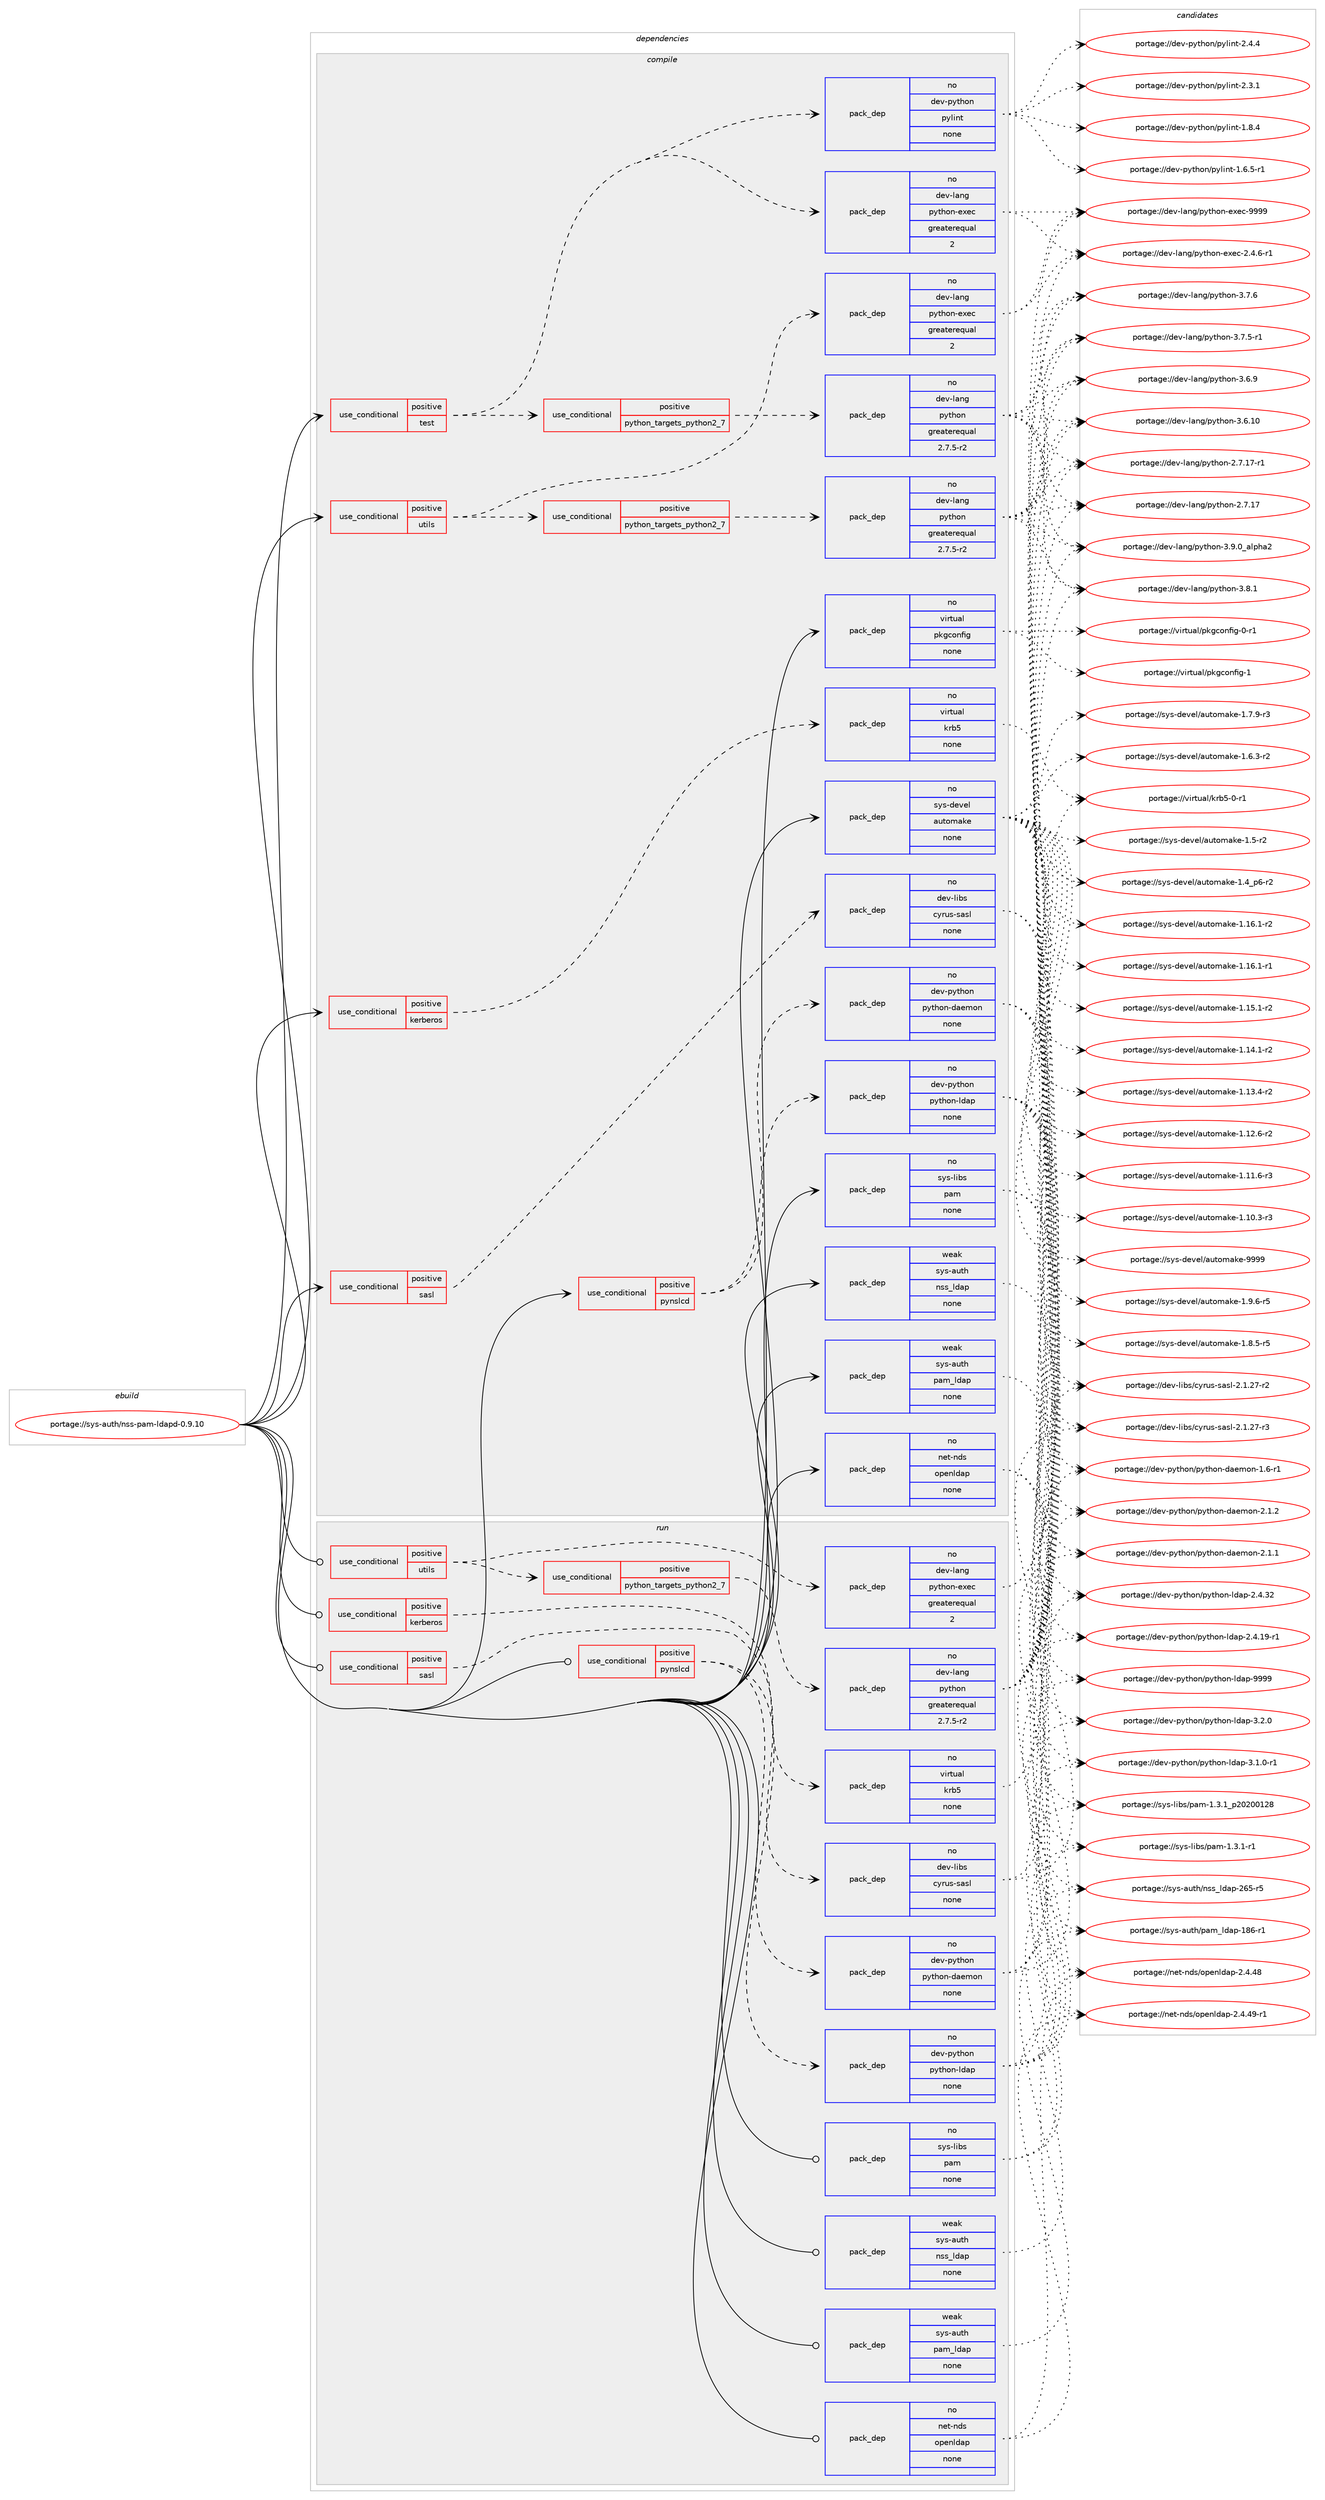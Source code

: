 digraph prolog {

# *************
# Graph options
# *************

newrank=true;
concentrate=true;
compound=true;
graph [rankdir=LR,fontname=Helvetica,fontsize=10,ranksep=1.5];#, ranksep=2.5, nodesep=0.2];
edge  [arrowhead=vee];
node  [fontname=Helvetica,fontsize=10];

# **********
# The ebuild
# **********

subgraph cluster_leftcol {
color=gray;
rank=same;
label=<<i>ebuild</i>>;
id [label="portage://sys-auth/nss-pam-ldapd-0.9.10", color=red, width=4, href="../sys-auth/nss-pam-ldapd-0.9.10.svg"];
}

# ****************
# The dependencies
# ****************

subgraph cluster_midcol {
color=gray;
label=<<i>dependencies</i>>;
subgraph cluster_compile {
fillcolor="#eeeeee";
style=filled;
label=<<i>compile</i>>;
subgraph cond12427 {
dependency60283 [label=<<TABLE BORDER="0" CELLBORDER="1" CELLSPACING="0" CELLPADDING="4"><TR><TD ROWSPAN="3" CELLPADDING="10">use_conditional</TD></TR><TR><TD>positive</TD></TR><TR><TD>kerberos</TD></TR></TABLE>>, shape=none, color=red];
subgraph pack46590 {
dependency60284 [label=<<TABLE BORDER="0" CELLBORDER="1" CELLSPACING="0" CELLPADDING="4" WIDTH="220"><TR><TD ROWSPAN="6" CELLPADDING="30">pack_dep</TD></TR><TR><TD WIDTH="110">no</TD></TR><TR><TD>virtual</TD></TR><TR><TD>krb5</TD></TR><TR><TD>none</TD></TR><TR><TD></TD></TR></TABLE>>, shape=none, color=blue];
}
dependency60283:e -> dependency60284:w [weight=20,style="dashed",arrowhead="vee"];
}
id:e -> dependency60283:w [weight=20,style="solid",arrowhead="vee"];
subgraph cond12428 {
dependency60285 [label=<<TABLE BORDER="0" CELLBORDER="1" CELLSPACING="0" CELLPADDING="4"><TR><TD ROWSPAN="3" CELLPADDING="10">use_conditional</TD></TR><TR><TD>positive</TD></TR><TR><TD>pynslcd</TD></TR></TABLE>>, shape=none, color=red];
subgraph pack46591 {
dependency60286 [label=<<TABLE BORDER="0" CELLBORDER="1" CELLSPACING="0" CELLPADDING="4" WIDTH="220"><TR><TD ROWSPAN="6" CELLPADDING="30">pack_dep</TD></TR><TR><TD WIDTH="110">no</TD></TR><TR><TD>dev-python</TD></TR><TR><TD>python-ldap</TD></TR><TR><TD>none</TD></TR><TR><TD></TD></TR></TABLE>>, shape=none, color=blue];
}
dependency60285:e -> dependency60286:w [weight=20,style="dashed",arrowhead="vee"];
subgraph pack46592 {
dependency60287 [label=<<TABLE BORDER="0" CELLBORDER="1" CELLSPACING="0" CELLPADDING="4" WIDTH="220"><TR><TD ROWSPAN="6" CELLPADDING="30">pack_dep</TD></TR><TR><TD WIDTH="110">no</TD></TR><TR><TD>dev-python</TD></TR><TR><TD>python-daemon</TD></TR><TR><TD>none</TD></TR><TR><TD></TD></TR></TABLE>>, shape=none, color=blue];
}
dependency60285:e -> dependency60287:w [weight=20,style="dashed",arrowhead="vee"];
}
id:e -> dependency60285:w [weight=20,style="solid",arrowhead="vee"];
subgraph cond12429 {
dependency60288 [label=<<TABLE BORDER="0" CELLBORDER="1" CELLSPACING="0" CELLPADDING="4"><TR><TD ROWSPAN="3" CELLPADDING="10">use_conditional</TD></TR><TR><TD>positive</TD></TR><TR><TD>sasl</TD></TR></TABLE>>, shape=none, color=red];
subgraph pack46593 {
dependency60289 [label=<<TABLE BORDER="0" CELLBORDER="1" CELLSPACING="0" CELLPADDING="4" WIDTH="220"><TR><TD ROWSPAN="6" CELLPADDING="30">pack_dep</TD></TR><TR><TD WIDTH="110">no</TD></TR><TR><TD>dev-libs</TD></TR><TR><TD>cyrus-sasl</TD></TR><TR><TD>none</TD></TR><TR><TD></TD></TR></TABLE>>, shape=none, color=blue];
}
dependency60288:e -> dependency60289:w [weight=20,style="dashed",arrowhead="vee"];
}
id:e -> dependency60288:w [weight=20,style="solid",arrowhead="vee"];
subgraph cond12430 {
dependency60290 [label=<<TABLE BORDER="0" CELLBORDER="1" CELLSPACING="0" CELLPADDING="4"><TR><TD ROWSPAN="3" CELLPADDING="10">use_conditional</TD></TR><TR><TD>positive</TD></TR><TR><TD>test</TD></TR></TABLE>>, shape=none, color=red];
subgraph cond12431 {
dependency60291 [label=<<TABLE BORDER="0" CELLBORDER="1" CELLSPACING="0" CELLPADDING="4"><TR><TD ROWSPAN="3" CELLPADDING="10">use_conditional</TD></TR><TR><TD>positive</TD></TR><TR><TD>python_targets_python2_7</TD></TR></TABLE>>, shape=none, color=red];
subgraph pack46594 {
dependency60292 [label=<<TABLE BORDER="0" CELLBORDER="1" CELLSPACING="0" CELLPADDING="4" WIDTH="220"><TR><TD ROWSPAN="6" CELLPADDING="30">pack_dep</TD></TR><TR><TD WIDTH="110">no</TD></TR><TR><TD>dev-lang</TD></TR><TR><TD>python</TD></TR><TR><TD>greaterequal</TD></TR><TR><TD>2.7.5-r2</TD></TR></TABLE>>, shape=none, color=blue];
}
dependency60291:e -> dependency60292:w [weight=20,style="dashed",arrowhead="vee"];
}
dependency60290:e -> dependency60291:w [weight=20,style="dashed",arrowhead="vee"];
subgraph pack46595 {
dependency60293 [label=<<TABLE BORDER="0" CELLBORDER="1" CELLSPACING="0" CELLPADDING="4" WIDTH="220"><TR><TD ROWSPAN="6" CELLPADDING="30">pack_dep</TD></TR><TR><TD WIDTH="110">no</TD></TR><TR><TD>dev-lang</TD></TR><TR><TD>python-exec</TD></TR><TR><TD>greaterequal</TD></TR><TR><TD>2</TD></TR></TABLE>>, shape=none, color=blue];
}
dependency60290:e -> dependency60293:w [weight=20,style="dashed",arrowhead="vee"];
subgraph pack46596 {
dependency60294 [label=<<TABLE BORDER="0" CELLBORDER="1" CELLSPACING="0" CELLPADDING="4" WIDTH="220"><TR><TD ROWSPAN="6" CELLPADDING="30">pack_dep</TD></TR><TR><TD WIDTH="110">no</TD></TR><TR><TD>dev-python</TD></TR><TR><TD>pylint</TD></TR><TR><TD>none</TD></TR><TR><TD></TD></TR></TABLE>>, shape=none, color=blue];
}
dependency60290:e -> dependency60294:w [weight=20,style="dashed",arrowhead="vee"];
}
id:e -> dependency60290:w [weight=20,style="solid",arrowhead="vee"];
subgraph cond12432 {
dependency60295 [label=<<TABLE BORDER="0" CELLBORDER="1" CELLSPACING="0" CELLPADDING="4"><TR><TD ROWSPAN="3" CELLPADDING="10">use_conditional</TD></TR><TR><TD>positive</TD></TR><TR><TD>utils</TD></TR></TABLE>>, shape=none, color=red];
subgraph cond12433 {
dependency60296 [label=<<TABLE BORDER="0" CELLBORDER="1" CELLSPACING="0" CELLPADDING="4"><TR><TD ROWSPAN="3" CELLPADDING="10">use_conditional</TD></TR><TR><TD>positive</TD></TR><TR><TD>python_targets_python2_7</TD></TR></TABLE>>, shape=none, color=red];
subgraph pack46597 {
dependency60297 [label=<<TABLE BORDER="0" CELLBORDER="1" CELLSPACING="0" CELLPADDING="4" WIDTH="220"><TR><TD ROWSPAN="6" CELLPADDING="30">pack_dep</TD></TR><TR><TD WIDTH="110">no</TD></TR><TR><TD>dev-lang</TD></TR><TR><TD>python</TD></TR><TR><TD>greaterequal</TD></TR><TR><TD>2.7.5-r2</TD></TR></TABLE>>, shape=none, color=blue];
}
dependency60296:e -> dependency60297:w [weight=20,style="dashed",arrowhead="vee"];
}
dependency60295:e -> dependency60296:w [weight=20,style="dashed",arrowhead="vee"];
subgraph pack46598 {
dependency60298 [label=<<TABLE BORDER="0" CELLBORDER="1" CELLSPACING="0" CELLPADDING="4" WIDTH="220"><TR><TD ROWSPAN="6" CELLPADDING="30">pack_dep</TD></TR><TR><TD WIDTH="110">no</TD></TR><TR><TD>dev-lang</TD></TR><TR><TD>python-exec</TD></TR><TR><TD>greaterequal</TD></TR><TR><TD>2</TD></TR></TABLE>>, shape=none, color=blue];
}
dependency60295:e -> dependency60298:w [weight=20,style="dashed",arrowhead="vee"];
}
id:e -> dependency60295:w [weight=20,style="solid",arrowhead="vee"];
subgraph pack46599 {
dependency60299 [label=<<TABLE BORDER="0" CELLBORDER="1" CELLSPACING="0" CELLPADDING="4" WIDTH="220"><TR><TD ROWSPAN="6" CELLPADDING="30">pack_dep</TD></TR><TR><TD WIDTH="110">no</TD></TR><TR><TD>net-nds</TD></TR><TR><TD>openldap</TD></TR><TR><TD>none</TD></TR><TR><TD></TD></TR></TABLE>>, shape=none, color=blue];
}
id:e -> dependency60299:w [weight=20,style="solid",arrowhead="vee"];
subgraph pack46600 {
dependency60300 [label=<<TABLE BORDER="0" CELLBORDER="1" CELLSPACING="0" CELLPADDING="4" WIDTH="220"><TR><TD ROWSPAN="6" CELLPADDING="30">pack_dep</TD></TR><TR><TD WIDTH="110">no</TD></TR><TR><TD>sys-devel</TD></TR><TR><TD>automake</TD></TR><TR><TD>none</TD></TR><TR><TD></TD></TR></TABLE>>, shape=none, color=blue];
}
id:e -> dependency60300:w [weight=20,style="solid",arrowhead="vee"];
subgraph pack46601 {
dependency60301 [label=<<TABLE BORDER="0" CELLBORDER="1" CELLSPACING="0" CELLPADDING="4" WIDTH="220"><TR><TD ROWSPAN="6" CELLPADDING="30">pack_dep</TD></TR><TR><TD WIDTH="110">no</TD></TR><TR><TD>sys-libs</TD></TR><TR><TD>pam</TD></TR><TR><TD>none</TD></TR><TR><TD></TD></TR></TABLE>>, shape=none, color=blue];
}
id:e -> dependency60301:w [weight=20,style="solid",arrowhead="vee"];
subgraph pack46602 {
dependency60302 [label=<<TABLE BORDER="0" CELLBORDER="1" CELLSPACING="0" CELLPADDING="4" WIDTH="220"><TR><TD ROWSPAN="6" CELLPADDING="30">pack_dep</TD></TR><TR><TD WIDTH="110">no</TD></TR><TR><TD>virtual</TD></TR><TR><TD>pkgconfig</TD></TR><TR><TD>none</TD></TR><TR><TD></TD></TR></TABLE>>, shape=none, color=blue];
}
id:e -> dependency60302:w [weight=20,style="solid",arrowhead="vee"];
subgraph pack46603 {
dependency60303 [label=<<TABLE BORDER="0" CELLBORDER="1" CELLSPACING="0" CELLPADDING="4" WIDTH="220"><TR><TD ROWSPAN="6" CELLPADDING="30">pack_dep</TD></TR><TR><TD WIDTH="110">weak</TD></TR><TR><TD>sys-auth</TD></TR><TR><TD>nss_ldap</TD></TR><TR><TD>none</TD></TR><TR><TD></TD></TR></TABLE>>, shape=none, color=blue];
}
id:e -> dependency60303:w [weight=20,style="solid",arrowhead="vee"];
subgraph pack46604 {
dependency60304 [label=<<TABLE BORDER="0" CELLBORDER="1" CELLSPACING="0" CELLPADDING="4" WIDTH="220"><TR><TD ROWSPAN="6" CELLPADDING="30">pack_dep</TD></TR><TR><TD WIDTH="110">weak</TD></TR><TR><TD>sys-auth</TD></TR><TR><TD>pam_ldap</TD></TR><TR><TD>none</TD></TR><TR><TD></TD></TR></TABLE>>, shape=none, color=blue];
}
id:e -> dependency60304:w [weight=20,style="solid",arrowhead="vee"];
}
subgraph cluster_compileandrun {
fillcolor="#eeeeee";
style=filled;
label=<<i>compile and run</i>>;
}
subgraph cluster_run {
fillcolor="#eeeeee";
style=filled;
label=<<i>run</i>>;
subgraph cond12434 {
dependency60305 [label=<<TABLE BORDER="0" CELLBORDER="1" CELLSPACING="0" CELLPADDING="4"><TR><TD ROWSPAN="3" CELLPADDING="10">use_conditional</TD></TR><TR><TD>positive</TD></TR><TR><TD>kerberos</TD></TR></TABLE>>, shape=none, color=red];
subgraph pack46605 {
dependency60306 [label=<<TABLE BORDER="0" CELLBORDER="1" CELLSPACING="0" CELLPADDING="4" WIDTH="220"><TR><TD ROWSPAN="6" CELLPADDING="30">pack_dep</TD></TR><TR><TD WIDTH="110">no</TD></TR><TR><TD>virtual</TD></TR><TR><TD>krb5</TD></TR><TR><TD>none</TD></TR><TR><TD></TD></TR></TABLE>>, shape=none, color=blue];
}
dependency60305:e -> dependency60306:w [weight=20,style="dashed",arrowhead="vee"];
}
id:e -> dependency60305:w [weight=20,style="solid",arrowhead="odot"];
subgraph cond12435 {
dependency60307 [label=<<TABLE BORDER="0" CELLBORDER="1" CELLSPACING="0" CELLPADDING="4"><TR><TD ROWSPAN="3" CELLPADDING="10">use_conditional</TD></TR><TR><TD>positive</TD></TR><TR><TD>pynslcd</TD></TR></TABLE>>, shape=none, color=red];
subgraph pack46606 {
dependency60308 [label=<<TABLE BORDER="0" CELLBORDER="1" CELLSPACING="0" CELLPADDING="4" WIDTH="220"><TR><TD ROWSPAN="6" CELLPADDING="30">pack_dep</TD></TR><TR><TD WIDTH="110">no</TD></TR><TR><TD>dev-python</TD></TR><TR><TD>python-ldap</TD></TR><TR><TD>none</TD></TR><TR><TD></TD></TR></TABLE>>, shape=none, color=blue];
}
dependency60307:e -> dependency60308:w [weight=20,style="dashed",arrowhead="vee"];
subgraph pack46607 {
dependency60309 [label=<<TABLE BORDER="0" CELLBORDER="1" CELLSPACING="0" CELLPADDING="4" WIDTH="220"><TR><TD ROWSPAN="6" CELLPADDING="30">pack_dep</TD></TR><TR><TD WIDTH="110">no</TD></TR><TR><TD>dev-python</TD></TR><TR><TD>python-daemon</TD></TR><TR><TD>none</TD></TR><TR><TD></TD></TR></TABLE>>, shape=none, color=blue];
}
dependency60307:e -> dependency60309:w [weight=20,style="dashed",arrowhead="vee"];
}
id:e -> dependency60307:w [weight=20,style="solid",arrowhead="odot"];
subgraph cond12436 {
dependency60310 [label=<<TABLE BORDER="0" CELLBORDER="1" CELLSPACING="0" CELLPADDING="4"><TR><TD ROWSPAN="3" CELLPADDING="10">use_conditional</TD></TR><TR><TD>positive</TD></TR><TR><TD>sasl</TD></TR></TABLE>>, shape=none, color=red];
subgraph pack46608 {
dependency60311 [label=<<TABLE BORDER="0" CELLBORDER="1" CELLSPACING="0" CELLPADDING="4" WIDTH="220"><TR><TD ROWSPAN="6" CELLPADDING="30">pack_dep</TD></TR><TR><TD WIDTH="110">no</TD></TR><TR><TD>dev-libs</TD></TR><TR><TD>cyrus-sasl</TD></TR><TR><TD>none</TD></TR><TR><TD></TD></TR></TABLE>>, shape=none, color=blue];
}
dependency60310:e -> dependency60311:w [weight=20,style="dashed",arrowhead="vee"];
}
id:e -> dependency60310:w [weight=20,style="solid",arrowhead="odot"];
subgraph cond12437 {
dependency60312 [label=<<TABLE BORDER="0" CELLBORDER="1" CELLSPACING="0" CELLPADDING="4"><TR><TD ROWSPAN="3" CELLPADDING="10">use_conditional</TD></TR><TR><TD>positive</TD></TR><TR><TD>utils</TD></TR></TABLE>>, shape=none, color=red];
subgraph cond12438 {
dependency60313 [label=<<TABLE BORDER="0" CELLBORDER="1" CELLSPACING="0" CELLPADDING="4"><TR><TD ROWSPAN="3" CELLPADDING="10">use_conditional</TD></TR><TR><TD>positive</TD></TR><TR><TD>python_targets_python2_7</TD></TR></TABLE>>, shape=none, color=red];
subgraph pack46609 {
dependency60314 [label=<<TABLE BORDER="0" CELLBORDER="1" CELLSPACING="0" CELLPADDING="4" WIDTH="220"><TR><TD ROWSPAN="6" CELLPADDING="30">pack_dep</TD></TR><TR><TD WIDTH="110">no</TD></TR><TR><TD>dev-lang</TD></TR><TR><TD>python</TD></TR><TR><TD>greaterequal</TD></TR><TR><TD>2.7.5-r2</TD></TR></TABLE>>, shape=none, color=blue];
}
dependency60313:e -> dependency60314:w [weight=20,style="dashed",arrowhead="vee"];
}
dependency60312:e -> dependency60313:w [weight=20,style="dashed",arrowhead="vee"];
subgraph pack46610 {
dependency60315 [label=<<TABLE BORDER="0" CELLBORDER="1" CELLSPACING="0" CELLPADDING="4" WIDTH="220"><TR><TD ROWSPAN="6" CELLPADDING="30">pack_dep</TD></TR><TR><TD WIDTH="110">no</TD></TR><TR><TD>dev-lang</TD></TR><TR><TD>python-exec</TD></TR><TR><TD>greaterequal</TD></TR><TR><TD>2</TD></TR></TABLE>>, shape=none, color=blue];
}
dependency60312:e -> dependency60315:w [weight=20,style="dashed",arrowhead="vee"];
}
id:e -> dependency60312:w [weight=20,style="solid",arrowhead="odot"];
subgraph pack46611 {
dependency60316 [label=<<TABLE BORDER="0" CELLBORDER="1" CELLSPACING="0" CELLPADDING="4" WIDTH="220"><TR><TD ROWSPAN="6" CELLPADDING="30">pack_dep</TD></TR><TR><TD WIDTH="110">no</TD></TR><TR><TD>net-nds</TD></TR><TR><TD>openldap</TD></TR><TR><TD>none</TD></TR><TR><TD></TD></TR></TABLE>>, shape=none, color=blue];
}
id:e -> dependency60316:w [weight=20,style="solid",arrowhead="odot"];
subgraph pack46612 {
dependency60317 [label=<<TABLE BORDER="0" CELLBORDER="1" CELLSPACING="0" CELLPADDING="4" WIDTH="220"><TR><TD ROWSPAN="6" CELLPADDING="30">pack_dep</TD></TR><TR><TD WIDTH="110">no</TD></TR><TR><TD>sys-libs</TD></TR><TR><TD>pam</TD></TR><TR><TD>none</TD></TR><TR><TD></TD></TR></TABLE>>, shape=none, color=blue];
}
id:e -> dependency60317:w [weight=20,style="solid",arrowhead="odot"];
subgraph pack46613 {
dependency60318 [label=<<TABLE BORDER="0" CELLBORDER="1" CELLSPACING="0" CELLPADDING="4" WIDTH="220"><TR><TD ROWSPAN="6" CELLPADDING="30">pack_dep</TD></TR><TR><TD WIDTH="110">weak</TD></TR><TR><TD>sys-auth</TD></TR><TR><TD>nss_ldap</TD></TR><TR><TD>none</TD></TR><TR><TD></TD></TR></TABLE>>, shape=none, color=blue];
}
id:e -> dependency60318:w [weight=20,style="solid",arrowhead="odot"];
subgraph pack46614 {
dependency60319 [label=<<TABLE BORDER="0" CELLBORDER="1" CELLSPACING="0" CELLPADDING="4" WIDTH="220"><TR><TD ROWSPAN="6" CELLPADDING="30">pack_dep</TD></TR><TR><TD WIDTH="110">weak</TD></TR><TR><TD>sys-auth</TD></TR><TR><TD>pam_ldap</TD></TR><TR><TD>none</TD></TR><TR><TD></TD></TR></TABLE>>, shape=none, color=blue];
}
id:e -> dependency60319:w [weight=20,style="solid",arrowhead="odot"];
}
}

# **************
# The candidates
# **************

subgraph cluster_choices {
rank=same;
color=gray;
label=<<i>candidates</i>>;

subgraph choice46590 {
color=black;
nodesep=1;
choice1181051141161179710847107114985345484511449 [label="portage://virtual/krb5-0-r1", color=red, width=4,href="../virtual/krb5-0-r1.svg"];
dependency60284:e -> choice1181051141161179710847107114985345484511449:w [style=dotted,weight="100"];
}
subgraph choice46591 {
color=black;
nodesep=1;
choice100101118451121211161041111104711212111610411111045108100971124557575757 [label="portage://dev-python/python-ldap-9999", color=red, width=4,href="../dev-python/python-ldap-9999.svg"];
choice10010111845112121116104111110471121211161041111104510810097112455146504648 [label="portage://dev-python/python-ldap-3.2.0", color=red, width=4,href="../dev-python/python-ldap-3.2.0.svg"];
choice100101118451121211161041111104711212111610411111045108100971124551464946484511449 [label="portage://dev-python/python-ldap-3.1.0-r1", color=red, width=4,href="../dev-python/python-ldap-3.1.0-r1.svg"];
choice1001011184511212111610411111047112121116104111110451081009711245504652465150 [label="portage://dev-python/python-ldap-2.4.32", color=red, width=4,href="../dev-python/python-ldap-2.4.32.svg"];
choice10010111845112121116104111110471121211161041111104510810097112455046524649574511449 [label="portage://dev-python/python-ldap-2.4.19-r1", color=red, width=4,href="../dev-python/python-ldap-2.4.19-r1.svg"];
dependency60286:e -> choice100101118451121211161041111104711212111610411111045108100971124557575757:w [style=dotted,weight="100"];
dependency60286:e -> choice10010111845112121116104111110471121211161041111104510810097112455146504648:w [style=dotted,weight="100"];
dependency60286:e -> choice100101118451121211161041111104711212111610411111045108100971124551464946484511449:w [style=dotted,weight="100"];
dependency60286:e -> choice1001011184511212111610411111047112121116104111110451081009711245504652465150:w [style=dotted,weight="100"];
dependency60286:e -> choice10010111845112121116104111110471121211161041111104510810097112455046524649574511449:w [style=dotted,weight="100"];
}
subgraph choice46592 {
color=black;
nodesep=1;
choice10010111845112121116104111110471121211161041111104510097101109111110455046494650 [label="portage://dev-python/python-daemon-2.1.2", color=red, width=4,href="../dev-python/python-daemon-2.1.2.svg"];
choice10010111845112121116104111110471121211161041111104510097101109111110455046494649 [label="portage://dev-python/python-daemon-2.1.1", color=red, width=4,href="../dev-python/python-daemon-2.1.1.svg"];
choice10010111845112121116104111110471121211161041111104510097101109111110454946544511449 [label="portage://dev-python/python-daemon-1.6-r1", color=red, width=4,href="../dev-python/python-daemon-1.6-r1.svg"];
dependency60287:e -> choice10010111845112121116104111110471121211161041111104510097101109111110455046494650:w [style=dotted,weight="100"];
dependency60287:e -> choice10010111845112121116104111110471121211161041111104510097101109111110455046494649:w [style=dotted,weight="100"];
dependency60287:e -> choice10010111845112121116104111110471121211161041111104510097101109111110454946544511449:w [style=dotted,weight="100"];
}
subgraph choice46593 {
color=black;
nodesep=1;
choice100101118451081059811547991211141171154511597115108455046494650554511451 [label="portage://dev-libs/cyrus-sasl-2.1.27-r3", color=red, width=4,href="../dev-libs/cyrus-sasl-2.1.27-r3.svg"];
choice100101118451081059811547991211141171154511597115108455046494650554511450 [label="portage://dev-libs/cyrus-sasl-2.1.27-r2", color=red, width=4,href="../dev-libs/cyrus-sasl-2.1.27-r2.svg"];
dependency60289:e -> choice100101118451081059811547991211141171154511597115108455046494650554511451:w [style=dotted,weight="100"];
dependency60289:e -> choice100101118451081059811547991211141171154511597115108455046494650554511450:w [style=dotted,weight="100"];
}
subgraph choice46594 {
color=black;
nodesep=1;
choice10010111845108971101034711212111610411111045514657464895971081121049750 [label="portage://dev-lang/python-3.9.0_alpha2", color=red, width=4,href="../dev-lang/python-3.9.0_alpha2.svg"];
choice100101118451089711010347112121116104111110455146564649 [label="portage://dev-lang/python-3.8.1", color=red, width=4,href="../dev-lang/python-3.8.1.svg"];
choice100101118451089711010347112121116104111110455146554654 [label="portage://dev-lang/python-3.7.6", color=red, width=4,href="../dev-lang/python-3.7.6.svg"];
choice1001011184510897110103471121211161041111104551465546534511449 [label="portage://dev-lang/python-3.7.5-r1", color=red, width=4,href="../dev-lang/python-3.7.5-r1.svg"];
choice100101118451089711010347112121116104111110455146544657 [label="portage://dev-lang/python-3.6.9", color=red, width=4,href="../dev-lang/python-3.6.9.svg"];
choice10010111845108971101034711212111610411111045514654464948 [label="portage://dev-lang/python-3.6.10", color=red, width=4,href="../dev-lang/python-3.6.10.svg"];
choice100101118451089711010347112121116104111110455046554649554511449 [label="portage://dev-lang/python-2.7.17-r1", color=red, width=4,href="../dev-lang/python-2.7.17-r1.svg"];
choice10010111845108971101034711212111610411111045504655464955 [label="portage://dev-lang/python-2.7.17", color=red, width=4,href="../dev-lang/python-2.7.17.svg"];
dependency60292:e -> choice10010111845108971101034711212111610411111045514657464895971081121049750:w [style=dotted,weight="100"];
dependency60292:e -> choice100101118451089711010347112121116104111110455146564649:w [style=dotted,weight="100"];
dependency60292:e -> choice100101118451089711010347112121116104111110455146554654:w [style=dotted,weight="100"];
dependency60292:e -> choice1001011184510897110103471121211161041111104551465546534511449:w [style=dotted,weight="100"];
dependency60292:e -> choice100101118451089711010347112121116104111110455146544657:w [style=dotted,weight="100"];
dependency60292:e -> choice10010111845108971101034711212111610411111045514654464948:w [style=dotted,weight="100"];
dependency60292:e -> choice100101118451089711010347112121116104111110455046554649554511449:w [style=dotted,weight="100"];
dependency60292:e -> choice10010111845108971101034711212111610411111045504655464955:w [style=dotted,weight="100"];
}
subgraph choice46595 {
color=black;
nodesep=1;
choice10010111845108971101034711212111610411111045101120101994557575757 [label="portage://dev-lang/python-exec-9999", color=red, width=4,href="../dev-lang/python-exec-9999.svg"];
choice10010111845108971101034711212111610411111045101120101994550465246544511449 [label="portage://dev-lang/python-exec-2.4.6-r1", color=red, width=4,href="../dev-lang/python-exec-2.4.6-r1.svg"];
dependency60293:e -> choice10010111845108971101034711212111610411111045101120101994557575757:w [style=dotted,weight="100"];
dependency60293:e -> choice10010111845108971101034711212111610411111045101120101994550465246544511449:w [style=dotted,weight="100"];
}
subgraph choice46596 {
color=black;
nodesep=1;
choice1001011184511212111610411111047112121108105110116455046524652 [label="portage://dev-python/pylint-2.4.4", color=red, width=4,href="../dev-python/pylint-2.4.4.svg"];
choice1001011184511212111610411111047112121108105110116455046514649 [label="portage://dev-python/pylint-2.3.1", color=red, width=4,href="../dev-python/pylint-2.3.1.svg"];
choice1001011184511212111610411111047112121108105110116454946564652 [label="portage://dev-python/pylint-1.8.4", color=red, width=4,href="../dev-python/pylint-1.8.4.svg"];
choice10010111845112121116104111110471121211081051101164549465446534511449 [label="portage://dev-python/pylint-1.6.5-r1", color=red, width=4,href="../dev-python/pylint-1.6.5-r1.svg"];
dependency60294:e -> choice1001011184511212111610411111047112121108105110116455046524652:w [style=dotted,weight="100"];
dependency60294:e -> choice1001011184511212111610411111047112121108105110116455046514649:w [style=dotted,weight="100"];
dependency60294:e -> choice1001011184511212111610411111047112121108105110116454946564652:w [style=dotted,weight="100"];
dependency60294:e -> choice10010111845112121116104111110471121211081051101164549465446534511449:w [style=dotted,weight="100"];
}
subgraph choice46597 {
color=black;
nodesep=1;
choice10010111845108971101034711212111610411111045514657464895971081121049750 [label="portage://dev-lang/python-3.9.0_alpha2", color=red, width=4,href="../dev-lang/python-3.9.0_alpha2.svg"];
choice100101118451089711010347112121116104111110455146564649 [label="portage://dev-lang/python-3.8.1", color=red, width=4,href="../dev-lang/python-3.8.1.svg"];
choice100101118451089711010347112121116104111110455146554654 [label="portage://dev-lang/python-3.7.6", color=red, width=4,href="../dev-lang/python-3.7.6.svg"];
choice1001011184510897110103471121211161041111104551465546534511449 [label="portage://dev-lang/python-3.7.5-r1", color=red, width=4,href="../dev-lang/python-3.7.5-r1.svg"];
choice100101118451089711010347112121116104111110455146544657 [label="portage://dev-lang/python-3.6.9", color=red, width=4,href="../dev-lang/python-3.6.9.svg"];
choice10010111845108971101034711212111610411111045514654464948 [label="portage://dev-lang/python-3.6.10", color=red, width=4,href="../dev-lang/python-3.6.10.svg"];
choice100101118451089711010347112121116104111110455046554649554511449 [label="portage://dev-lang/python-2.7.17-r1", color=red, width=4,href="../dev-lang/python-2.7.17-r1.svg"];
choice10010111845108971101034711212111610411111045504655464955 [label="portage://dev-lang/python-2.7.17", color=red, width=4,href="../dev-lang/python-2.7.17.svg"];
dependency60297:e -> choice10010111845108971101034711212111610411111045514657464895971081121049750:w [style=dotted,weight="100"];
dependency60297:e -> choice100101118451089711010347112121116104111110455146564649:w [style=dotted,weight="100"];
dependency60297:e -> choice100101118451089711010347112121116104111110455146554654:w [style=dotted,weight="100"];
dependency60297:e -> choice1001011184510897110103471121211161041111104551465546534511449:w [style=dotted,weight="100"];
dependency60297:e -> choice100101118451089711010347112121116104111110455146544657:w [style=dotted,weight="100"];
dependency60297:e -> choice10010111845108971101034711212111610411111045514654464948:w [style=dotted,weight="100"];
dependency60297:e -> choice100101118451089711010347112121116104111110455046554649554511449:w [style=dotted,weight="100"];
dependency60297:e -> choice10010111845108971101034711212111610411111045504655464955:w [style=dotted,weight="100"];
}
subgraph choice46598 {
color=black;
nodesep=1;
choice10010111845108971101034711212111610411111045101120101994557575757 [label="portage://dev-lang/python-exec-9999", color=red, width=4,href="../dev-lang/python-exec-9999.svg"];
choice10010111845108971101034711212111610411111045101120101994550465246544511449 [label="portage://dev-lang/python-exec-2.4.6-r1", color=red, width=4,href="../dev-lang/python-exec-2.4.6-r1.svg"];
dependency60298:e -> choice10010111845108971101034711212111610411111045101120101994557575757:w [style=dotted,weight="100"];
dependency60298:e -> choice10010111845108971101034711212111610411111045101120101994550465246544511449:w [style=dotted,weight="100"];
}
subgraph choice46599 {
color=black;
nodesep=1;
choice110101116451101001154711111210111010810097112455046524652574511449 [label="portage://net-nds/openldap-2.4.49-r1", color=red, width=4,href="../net-nds/openldap-2.4.49-r1.svg"];
choice11010111645110100115471111121011101081009711245504652465256 [label="portage://net-nds/openldap-2.4.48", color=red, width=4,href="../net-nds/openldap-2.4.48.svg"];
dependency60299:e -> choice110101116451101001154711111210111010810097112455046524652574511449:w [style=dotted,weight="100"];
dependency60299:e -> choice11010111645110100115471111121011101081009711245504652465256:w [style=dotted,weight="100"];
}
subgraph choice46600 {
color=black;
nodesep=1;
choice115121115451001011181011084797117116111109971071014557575757 [label="portage://sys-devel/automake-9999", color=red, width=4,href="../sys-devel/automake-9999.svg"];
choice115121115451001011181011084797117116111109971071014549465746544511453 [label="portage://sys-devel/automake-1.9.6-r5", color=red, width=4,href="../sys-devel/automake-1.9.6-r5.svg"];
choice115121115451001011181011084797117116111109971071014549465646534511453 [label="portage://sys-devel/automake-1.8.5-r5", color=red, width=4,href="../sys-devel/automake-1.8.5-r5.svg"];
choice115121115451001011181011084797117116111109971071014549465546574511451 [label="portage://sys-devel/automake-1.7.9-r3", color=red, width=4,href="../sys-devel/automake-1.7.9-r3.svg"];
choice115121115451001011181011084797117116111109971071014549465446514511450 [label="portage://sys-devel/automake-1.6.3-r2", color=red, width=4,href="../sys-devel/automake-1.6.3-r2.svg"];
choice11512111545100101118101108479711711611110997107101454946534511450 [label="portage://sys-devel/automake-1.5-r2", color=red, width=4,href="../sys-devel/automake-1.5-r2.svg"];
choice115121115451001011181011084797117116111109971071014549465295112544511450 [label="portage://sys-devel/automake-1.4_p6-r2", color=red, width=4,href="../sys-devel/automake-1.4_p6-r2.svg"];
choice11512111545100101118101108479711711611110997107101454946495446494511450 [label="portage://sys-devel/automake-1.16.1-r2", color=red, width=4,href="../sys-devel/automake-1.16.1-r2.svg"];
choice11512111545100101118101108479711711611110997107101454946495446494511449 [label="portage://sys-devel/automake-1.16.1-r1", color=red, width=4,href="../sys-devel/automake-1.16.1-r1.svg"];
choice11512111545100101118101108479711711611110997107101454946495346494511450 [label="portage://sys-devel/automake-1.15.1-r2", color=red, width=4,href="../sys-devel/automake-1.15.1-r2.svg"];
choice11512111545100101118101108479711711611110997107101454946495246494511450 [label="portage://sys-devel/automake-1.14.1-r2", color=red, width=4,href="../sys-devel/automake-1.14.1-r2.svg"];
choice11512111545100101118101108479711711611110997107101454946495146524511450 [label="portage://sys-devel/automake-1.13.4-r2", color=red, width=4,href="../sys-devel/automake-1.13.4-r2.svg"];
choice11512111545100101118101108479711711611110997107101454946495046544511450 [label="portage://sys-devel/automake-1.12.6-r2", color=red, width=4,href="../sys-devel/automake-1.12.6-r2.svg"];
choice11512111545100101118101108479711711611110997107101454946494946544511451 [label="portage://sys-devel/automake-1.11.6-r3", color=red, width=4,href="../sys-devel/automake-1.11.6-r3.svg"];
choice11512111545100101118101108479711711611110997107101454946494846514511451 [label="portage://sys-devel/automake-1.10.3-r3", color=red, width=4,href="../sys-devel/automake-1.10.3-r3.svg"];
dependency60300:e -> choice115121115451001011181011084797117116111109971071014557575757:w [style=dotted,weight="100"];
dependency60300:e -> choice115121115451001011181011084797117116111109971071014549465746544511453:w [style=dotted,weight="100"];
dependency60300:e -> choice115121115451001011181011084797117116111109971071014549465646534511453:w [style=dotted,weight="100"];
dependency60300:e -> choice115121115451001011181011084797117116111109971071014549465546574511451:w [style=dotted,weight="100"];
dependency60300:e -> choice115121115451001011181011084797117116111109971071014549465446514511450:w [style=dotted,weight="100"];
dependency60300:e -> choice11512111545100101118101108479711711611110997107101454946534511450:w [style=dotted,weight="100"];
dependency60300:e -> choice115121115451001011181011084797117116111109971071014549465295112544511450:w [style=dotted,weight="100"];
dependency60300:e -> choice11512111545100101118101108479711711611110997107101454946495446494511450:w [style=dotted,weight="100"];
dependency60300:e -> choice11512111545100101118101108479711711611110997107101454946495446494511449:w [style=dotted,weight="100"];
dependency60300:e -> choice11512111545100101118101108479711711611110997107101454946495346494511450:w [style=dotted,weight="100"];
dependency60300:e -> choice11512111545100101118101108479711711611110997107101454946495246494511450:w [style=dotted,weight="100"];
dependency60300:e -> choice11512111545100101118101108479711711611110997107101454946495146524511450:w [style=dotted,weight="100"];
dependency60300:e -> choice11512111545100101118101108479711711611110997107101454946495046544511450:w [style=dotted,weight="100"];
dependency60300:e -> choice11512111545100101118101108479711711611110997107101454946494946544511451:w [style=dotted,weight="100"];
dependency60300:e -> choice11512111545100101118101108479711711611110997107101454946494846514511451:w [style=dotted,weight="100"];
}
subgraph choice46601 {
color=black;
nodesep=1;
choice11512111545108105981154711297109454946514649951125048504848495056 [label="portage://sys-libs/pam-1.3.1_p20200128", color=red, width=4,href="../sys-libs/pam-1.3.1_p20200128.svg"];
choice115121115451081059811547112971094549465146494511449 [label="portage://sys-libs/pam-1.3.1-r1", color=red, width=4,href="../sys-libs/pam-1.3.1-r1.svg"];
dependency60301:e -> choice11512111545108105981154711297109454946514649951125048504848495056:w [style=dotted,weight="100"];
dependency60301:e -> choice115121115451081059811547112971094549465146494511449:w [style=dotted,weight="100"];
}
subgraph choice46602 {
color=black;
nodesep=1;
choice1181051141161179710847112107103991111101021051034549 [label="portage://virtual/pkgconfig-1", color=red, width=4,href="../virtual/pkgconfig-1.svg"];
choice11810511411611797108471121071039911111010210510345484511449 [label="portage://virtual/pkgconfig-0-r1", color=red, width=4,href="../virtual/pkgconfig-0-r1.svg"];
dependency60302:e -> choice1181051141161179710847112107103991111101021051034549:w [style=dotted,weight="100"];
dependency60302:e -> choice11810511411611797108471121071039911111010210510345484511449:w [style=dotted,weight="100"];
}
subgraph choice46603 {
color=black;
nodesep=1;
choice1151211154597117116104471101151159510810097112455054534511453 [label="portage://sys-auth/nss_ldap-265-r5", color=red, width=4,href="../sys-auth/nss_ldap-265-r5.svg"];
dependency60303:e -> choice1151211154597117116104471101151159510810097112455054534511453:w [style=dotted,weight="100"];
}
subgraph choice46604 {
color=black;
nodesep=1;
choice115121115459711711610447112971099510810097112454956544511449 [label="portage://sys-auth/pam_ldap-186-r1", color=red, width=4,href="../sys-auth/pam_ldap-186-r1.svg"];
dependency60304:e -> choice115121115459711711610447112971099510810097112454956544511449:w [style=dotted,weight="100"];
}
subgraph choice46605 {
color=black;
nodesep=1;
choice1181051141161179710847107114985345484511449 [label="portage://virtual/krb5-0-r1", color=red, width=4,href="../virtual/krb5-0-r1.svg"];
dependency60306:e -> choice1181051141161179710847107114985345484511449:w [style=dotted,weight="100"];
}
subgraph choice46606 {
color=black;
nodesep=1;
choice100101118451121211161041111104711212111610411111045108100971124557575757 [label="portage://dev-python/python-ldap-9999", color=red, width=4,href="../dev-python/python-ldap-9999.svg"];
choice10010111845112121116104111110471121211161041111104510810097112455146504648 [label="portage://dev-python/python-ldap-3.2.0", color=red, width=4,href="../dev-python/python-ldap-3.2.0.svg"];
choice100101118451121211161041111104711212111610411111045108100971124551464946484511449 [label="portage://dev-python/python-ldap-3.1.0-r1", color=red, width=4,href="../dev-python/python-ldap-3.1.0-r1.svg"];
choice1001011184511212111610411111047112121116104111110451081009711245504652465150 [label="portage://dev-python/python-ldap-2.4.32", color=red, width=4,href="../dev-python/python-ldap-2.4.32.svg"];
choice10010111845112121116104111110471121211161041111104510810097112455046524649574511449 [label="portage://dev-python/python-ldap-2.4.19-r1", color=red, width=4,href="../dev-python/python-ldap-2.4.19-r1.svg"];
dependency60308:e -> choice100101118451121211161041111104711212111610411111045108100971124557575757:w [style=dotted,weight="100"];
dependency60308:e -> choice10010111845112121116104111110471121211161041111104510810097112455146504648:w [style=dotted,weight="100"];
dependency60308:e -> choice100101118451121211161041111104711212111610411111045108100971124551464946484511449:w [style=dotted,weight="100"];
dependency60308:e -> choice1001011184511212111610411111047112121116104111110451081009711245504652465150:w [style=dotted,weight="100"];
dependency60308:e -> choice10010111845112121116104111110471121211161041111104510810097112455046524649574511449:w [style=dotted,weight="100"];
}
subgraph choice46607 {
color=black;
nodesep=1;
choice10010111845112121116104111110471121211161041111104510097101109111110455046494650 [label="portage://dev-python/python-daemon-2.1.2", color=red, width=4,href="../dev-python/python-daemon-2.1.2.svg"];
choice10010111845112121116104111110471121211161041111104510097101109111110455046494649 [label="portage://dev-python/python-daemon-2.1.1", color=red, width=4,href="../dev-python/python-daemon-2.1.1.svg"];
choice10010111845112121116104111110471121211161041111104510097101109111110454946544511449 [label="portage://dev-python/python-daemon-1.6-r1", color=red, width=4,href="../dev-python/python-daemon-1.6-r1.svg"];
dependency60309:e -> choice10010111845112121116104111110471121211161041111104510097101109111110455046494650:w [style=dotted,weight="100"];
dependency60309:e -> choice10010111845112121116104111110471121211161041111104510097101109111110455046494649:w [style=dotted,weight="100"];
dependency60309:e -> choice10010111845112121116104111110471121211161041111104510097101109111110454946544511449:w [style=dotted,weight="100"];
}
subgraph choice46608 {
color=black;
nodesep=1;
choice100101118451081059811547991211141171154511597115108455046494650554511451 [label="portage://dev-libs/cyrus-sasl-2.1.27-r3", color=red, width=4,href="../dev-libs/cyrus-sasl-2.1.27-r3.svg"];
choice100101118451081059811547991211141171154511597115108455046494650554511450 [label="portage://dev-libs/cyrus-sasl-2.1.27-r2", color=red, width=4,href="../dev-libs/cyrus-sasl-2.1.27-r2.svg"];
dependency60311:e -> choice100101118451081059811547991211141171154511597115108455046494650554511451:w [style=dotted,weight="100"];
dependency60311:e -> choice100101118451081059811547991211141171154511597115108455046494650554511450:w [style=dotted,weight="100"];
}
subgraph choice46609 {
color=black;
nodesep=1;
choice10010111845108971101034711212111610411111045514657464895971081121049750 [label="portage://dev-lang/python-3.9.0_alpha2", color=red, width=4,href="../dev-lang/python-3.9.0_alpha2.svg"];
choice100101118451089711010347112121116104111110455146564649 [label="portage://dev-lang/python-3.8.1", color=red, width=4,href="../dev-lang/python-3.8.1.svg"];
choice100101118451089711010347112121116104111110455146554654 [label="portage://dev-lang/python-3.7.6", color=red, width=4,href="../dev-lang/python-3.7.6.svg"];
choice1001011184510897110103471121211161041111104551465546534511449 [label="portage://dev-lang/python-3.7.5-r1", color=red, width=4,href="../dev-lang/python-3.7.5-r1.svg"];
choice100101118451089711010347112121116104111110455146544657 [label="portage://dev-lang/python-3.6.9", color=red, width=4,href="../dev-lang/python-3.6.9.svg"];
choice10010111845108971101034711212111610411111045514654464948 [label="portage://dev-lang/python-3.6.10", color=red, width=4,href="../dev-lang/python-3.6.10.svg"];
choice100101118451089711010347112121116104111110455046554649554511449 [label="portage://dev-lang/python-2.7.17-r1", color=red, width=4,href="../dev-lang/python-2.7.17-r1.svg"];
choice10010111845108971101034711212111610411111045504655464955 [label="portage://dev-lang/python-2.7.17", color=red, width=4,href="../dev-lang/python-2.7.17.svg"];
dependency60314:e -> choice10010111845108971101034711212111610411111045514657464895971081121049750:w [style=dotted,weight="100"];
dependency60314:e -> choice100101118451089711010347112121116104111110455146564649:w [style=dotted,weight="100"];
dependency60314:e -> choice100101118451089711010347112121116104111110455146554654:w [style=dotted,weight="100"];
dependency60314:e -> choice1001011184510897110103471121211161041111104551465546534511449:w [style=dotted,weight="100"];
dependency60314:e -> choice100101118451089711010347112121116104111110455146544657:w [style=dotted,weight="100"];
dependency60314:e -> choice10010111845108971101034711212111610411111045514654464948:w [style=dotted,weight="100"];
dependency60314:e -> choice100101118451089711010347112121116104111110455046554649554511449:w [style=dotted,weight="100"];
dependency60314:e -> choice10010111845108971101034711212111610411111045504655464955:w [style=dotted,weight="100"];
}
subgraph choice46610 {
color=black;
nodesep=1;
choice10010111845108971101034711212111610411111045101120101994557575757 [label="portage://dev-lang/python-exec-9999", color=red, width=4,href="../dev-lang/python-exec-9999.svg"];
choice10010111845108971101034711212111610411111045101120101994550465246544511449 [label="portage://dev-lang/python-exec-2.4.6-r1", color=red, width=4,href="../dev-lang/python-exec-2.4.6-r1.svg"];
dependency60315:e -> choice10010111845108971101034711212111610411111045101120101994557575757:w [style=dotted,weight="100"];
dependency60315:e -> choice10010111845108971101034711212111610411111045101120101994550465246544511449:w [style=dotted,weight="100"];
}
subgraph choice46611 {
color=black;
nodesep=1;
choice110101116451101001154711111210111010810097112455046524652574511449 [label="portage://net-nds/openldap-2.4.49-r1", color=red, width=4,href="../net-nds/openldap-2.4.49-r1.svg"];
choice11010111645110100115471111121011101081009711245504652465256 [label="portage://net-nds/openldap-2.4.48", color=red, width=4,href="../net-nds/openldap-2.4.48.svg"];
dependency60316:e -> choice110101116451101001154711111210111010810097112455046524652574511449:w [style=dotted,weight="100"];
dependency60316:e -> choice11010111645110100115471111121011101081009711245504652465256:w [style=dotted,weight="100"];
}
subgraph choice46612 {
color=black;
nodesep=1;
choice11512111545108105981154711297109454946514649951125048504848495056 [label="portage://sys-libs/pam-1.3.1_p20200128", color=red, width=4,href="../sys-libs/pam-1.3.1_p20200128.svg"];
choice115121115451081059811547112971094549465146494511449 [label="portage://sys-libs/pam-1.3.1-r1", color=red, width=4,href="../sys-libs/pam-1.3.1-r1.svg"];
dependency60317:e -> choice11512111545108105981154711297109454946514649951125048504848495056:w [style=dotted,weight="100"];
dependency60317:e -> choice115121115451081059811547112971094549465146494511449:w [style=dotted,weight="100"];
}
subgraph choice46613 {
color=black;
nodesep=1;
choice1151211154597117116104471101151159510810097112455054534511453 [label="portage://sys-auth/nss_ldap-265-r5", color=red, width=4,href="../sys-auth/nss_ldap-265-r5.svg"];
dependency60318:e -> choice1151211154597117116104471101151159510810097112455054534511453:w [style=dotted,weight="100"];
}
subgraph choice46614 {
color=black;
nodesep=1;
choice115121115459711711610447112971099510810097112454956544511449 [label="portage://sys-auth/pam_ldap-186-r1", color=red, width=4,href="../sys-auth/pam_ldap-186-r1.svg"];
dependency60319:e -> choice115121115459711711610447112971099510810097112454956544511449:w [style=dotted,weight="100"];
}
}

}
